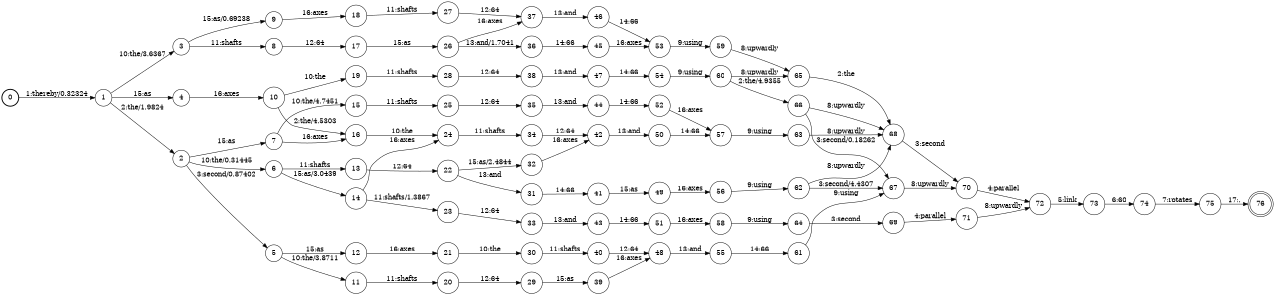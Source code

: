 digraph FST {
rankdir = LR;
size = "8.5,11";
label = "";
center = 1;
orientation = Portrait;
ranksep = "0.4";
nodesep = "0.25";
0 [label = "0", shape = circle, style = bold, fontsize = 14]
	0 -> 1 [label = "1:thereby/0.32324", fontsize = 14];
1 [label = "1", shape = circle, style = solid, fontsize = 14]
	1 -> 2 [label = "2:the/1.9824", fontsize = 14];
	1 -> 3 [label = "10:the/3.6367", fontsize = 14];
	1 -> 4 [label = "15:as", fontsize = 14];
2 [label = "2", shape = circle, style = solid, fontsize = 14]
	2 -> 6 [label = "10:the/0.31445", fontsize = 14];
	2 -> 5 [label = "3:second/0.87402", fontsize = 14];
	2 -> 7 [label = "15:as", fontsize = 14];
3 [label = "3", shape = circle, style = solid, fontsize = 14]
	3 -> 8 [label = "11:shafts", fontsize = 14];
	3 -> 9 [label = "15:as/0.69238", fontsize = 14];
4 [label = "4", shape = circle, style = solid, fontsize = 14]
	4 -> 10 [label = "16:axes", fontsize = 14];
5 [label = "5", shape = circle, style = solid, fontsize = 14]
	5 -> 11 [label = "10:the/3.8711", fontsize = 14];
	5 -> 12 [label = "15:as", fontsize = 14];
6 [label = "6", shape = circle, style = solid, fontsize = 14]
	6 -> 13 [label = "11:shafts", fontsize = 14];
	6 -> 14 [label = "15:as/3.0439", fontsize = 14];
7 [label = "7", shape = circle, style = solid, fontsize = 14]
	7 -> 15 [label = "10:the/4.7451", fontsize = 14];
	7 -> 16 [label = "16:axes", fontsize = 14];
8 [label = "8", shape = circle, style = solid, fontsize = 14]
	8 -> 17 [label = "12:64", fontsize = 14];
9 [label = "9", shape = circle, style = solid, fontsize = 14]
	9 -> 18 [label = "16:axes", fontsize = 14];
10 [label = "10", shape = circle, style = solid, fontsize = 14]
	10 -> 16 [label = "2:the/4.5303", fontsize = 14];
	10 -> 19 [label = "10:the", fontsize = 14];
11 [label = "11", shape = circle, style = solid, fontsize = 14]
	11 -> 20 [label = "11:shafts", fontsize = 14];
12 [label = "12", shape = circle, style = solid, fontsize = 14]
	12 -> 21 [label = "16:axes", fontsize = 14];
13 [label = "13", shape = circle, style = solid, fontsize = 14]
	13 -> 22 [label = "12:64", fontsize = 14];
14 [label = "14", shape = circle, style = solid, fontsize = 14]
	14 -> 23 [label = "11:shafts/1.3867", fontsize = 14];
	14 -> 24 [label = "16:axes", fontsize = 14];
15 [label = "15", shape = circle, style = solid, fontsize = 14]
	15 -> 25 [label = "11:shafts", fontsize = 14];
16 [label = "16", shape = circle, style = solid, fontsize = 14]
	16 -> 24 [label = "10:the", fontsize = 14];
17 [label = "17", shape = circle, style = solid, fontsize = 14]
	17 -> 26 [label = "15:as", fontsize = 14];
18 [label = "18", shape = circle, style = solid, fontsize = 14]
	18 -> 27 [label = "11:shafts", fontsize = 14];
19 [label = "19", shape = circle, style = solid, fontsize = 14]
	19 -> 28 [label = "11:shafts", fontsize = 14];
20 [label = "20", shape = circle, style = solid, fontsize = 14]
	20 -> 29 [label = "12:64", fontsize = 14];
21 [label = "21", shape = circle, style = solid, fontsize = 14]
	21 -> 30 [label = "10:the", fontsize = 14];
22 [label = "22", shape = circle, style = solid, fontsize = 14]
	22 -> 31 [label = "13:and", fontsize = 14];
	22 -> 32 [label = "15:as/2.4844", fontsize = 14];
23 [label = "23", shape = circle, style = solid, fontsize = 14]
	23 -> 33 [label = "12:64", fontsize = 14];
24 [label = "24", shape = circle, style = solid, fontsize = 14]
	24 -> 34 [label = "11:shafts", fontsize = 14];
25 [label = "25", shape = circle, style = solid, fontsize = 14]
	25 -> 35 [label = "12:64", fontsize = 14];
26 [label = "26", shape = circle, style = solid, fontsize = 14]
	26 -> 36 [label = "13:and/1.7041", fontsize = 14];
	26 -> 37 [label = "16:axes", fontsize = 14];
27 [label = "27", shape = circle, style = solid, fontsize = 14]
	27 -> 37 [label = "12:64", fontsize = 14];
28 [label = "28", shape = circle, style = solid, fontsize = 14]
	28 -> 38 [label = "12:64", fontsize = 14];
29 [label = "29", shape = circle, style = solid, fontsize = 14]
	29 -> 39 [label = "15:as", fontsize = 14];
30 [label = "30", shape = circle, style = solid, fontsize = 14]
	30 -> 40 [label = "11:shafts", fontsize = 14];
31 [label = "31", shape = circle, style = solid, fontsize = 14]
	31 -> 41 [label = "14:66", fontsize = 14];
32 [label = "32", shape = circle, style = solid, fontsize = 14]
	32 -> 42 [label = "16:axes", fontsize = 14];
33 [label = "33", shape = circle, style = solid, fontsize = 14]
	33 -> 43 [label = "13:and", fontsize = 14];
34 [label = "34", shape = circle, style = solid, fontsize = 14]
	34 -> 42 [label = "12:64", fontsize = 14];
35 [label = "35", shape = circle, style = solid, fontsize = 14]
	35 -> 44 [label = "13:and", fontsize = 14];
36 [label = "36", shape = circle, style = solid, fontsize = 14]
	36 -> 45 [label = "14:66", fontsize = 14];
37 [label = "37", shape = circle, style = solid, fontsize = 14]
	37 -> 46 [label = "13:and", fontsize = 14];
38 [label = "38", shape = circle, style = solid, fontsize = 14]
	38 -> 47 [label = "13:and", fontsize = 14];
39 [label = "39", shape = circle, style = solid, fontsize = 14]
	39 -> 48 [label = "16:axes", fontsize = 14];
40 [label = "40", shape = circle, style = solid, fontsize = 14]
	40 -> 48 [label = "12:64", fontsize = 14];
41 [label = "41", shape = circle, style = solid, fontsize = 14]
	41 -> 49 [label = "15:as", fontsize = 14];
42 [label = "42", shape = circle, style = solid, fontsize = 14]
	42 -> 50 [label = "13:and", fontsize = 14];
43 [label = "43", shape = circle, style = solid, fontsize = 14]
	43 -> 51 [label = "14:66", fontsize = 14];
44 [label = "44", shape = circle, style = solid, fontsize = 14]
	44 -> 52 [label = "14:66", fontsize = 14];
45 [label = "45", shape = circle, style = solid, fontsize = 14]
	45 -> 53 [label = "16:axes", fontsize = 14];
46 [label = "46", shape = circle, style = solid, fontsize = 14]
	46 -> 53 [label = "14:66", fontsize = 14];
47 [label = "47", shape = circle, style = solid, fontsize = 14]
	47 -> 54 [label = "14:66", fontsize = 14];
48 [label = "48", shape = circle, style = solid, fontsize = 14]
	48 -> 55 [label = "13:and", fontsize = 14];
49 [label = "49", shape = circle, style = solid, fontsize = 14]
	49 -> 56 [label = "16:axes", fontsize = 14];
50 [label = "50", shape = circle, style = solid, fontsize = 14]
	50 -> 57 [label = "14:66", fontsize = 14];
51 [label = "51", shape = circle, style = solid, fontsize = 14]
	51 -> 58 [label = "16:axes", fontsize = 14];
52 [label = "52", shape = circle, style = solid, fontsize = 14]
	52 -> 57 [label = "16:axes", fontsize = 14];
53 [label = "53", shape = circle, style = solid, fontsize = 14]
	53 -> 59 [label = "9:using", fontsize = 14];
54 [label = "54", shape = circle, style = solid, fontsize = 14]
	54 -> 60 [label = "9:using", fontsize = 14];
55 [label = "55", shape = circle, style = solid, fontsize = 14]
	55 -> 61 [label = "14:66", fontsize = 14];
56 [label = "56", shape = circle, style = solid, fontsize = 14]
	56 -> 62 [label = "9:using", fontsize = 14];
57 [label = "57", shape = circle, style = solid, fontsize = 14]
	57 -> 63 [label = "9:using", fontsize = 14];
58 [label = "58", shape = circle, style = solid, fontsize = 14]
	58 -> 64 [label = "9:using", fontsize = 14];
59 [label = "59", shape = circle, style = solid, fontsize = 14]
	59 -> 65 [label = "8:upwardly", fontsize = 14];
60 [label = "60", shape = circle, style = solid, fontsize = 14]
	60 -> 66 [label = "2:the/4.9355", fontsize = 14];
	60 -> 65 [label = "8:upwardly", fontsize = 14];
61 [label = "61", shape = circle, style = solid, fontsize = 14]
	61 -> 67 [label = "9:using", fontsize = 14];
62 [label = "62", shape = circle, style = solid, fontsize = 14]
	62 -> 67 [label = "3:second/4.4307", fontsize = 14];
	62 -> 68 [label = "8:upwardly", fontsize = 14];
63 [label = "63", shape = circle, style = solid, fontsize = 14]
	63 -> 68 [label = "8:upwardly", fontsize = 14];
64 [label = "64", shape = circle, style = solid, fontsize = 14]
	64 -> 69 [label = "3:second", fontsize = 14];
65 [label = "65", shape = circle, style = solid, fontsize = 14]
	65 -> 68 [label = "2:the", fontsize = 14];
66 [label = "66", shape = circle, style = solid, fontsize = 14]
	66 -> 67 [label = "3:second/0.18262", fontsize = 14];
	66 -> 68 [label = "8:upwardly", fontsize = 14];
67 [label = "67", shape = circle, style = solid, fontsize = 14]
	67 -> 70 [label = "8:upwardly", fontsize = 14];
68 [label = "68", shape = circle, style = solid, fontsize = 14]
	68 -> 70 [label = "3:second", fontsize = 14];
69 [label = "69", shape = circle, style = solid, fontsize = 14]
	69 -> 71 [label = "4:parallel", fontsize = 14];
70 [label = "70", shape = circle, style = solid, fontsize = 14]
	70 -> 72 [label = "4:parallel", fontsize = 14];
71 [label = "71", shape = circle, style = solid, fontsize = 14]
	71 -> 72 [label = "8:upwardly", fontsize = 14];
72 [label = "72", shape = circle, style = solid, fontsize = 14]
	72 -> 73 [label = "5:link", fontsize = 14];
73 [label = "73", shape = circle, style = solid, fontsize = 14]
	73 -> 74 [label = "6:60", fontsize = 14];
74 [label = "74", shape = circle, style = solid, fontsize = 14]
	74 -> 75 [label = "7:rotates", fontsize = 14];
75 [label = "75", shape = circle, style = solid, fontsize = 14]
	75 -> 76 [label = "17:.", fontsize = 14];
76 [label = "76", shape = doublecircle, style = solid, fontsize = 14]
}
